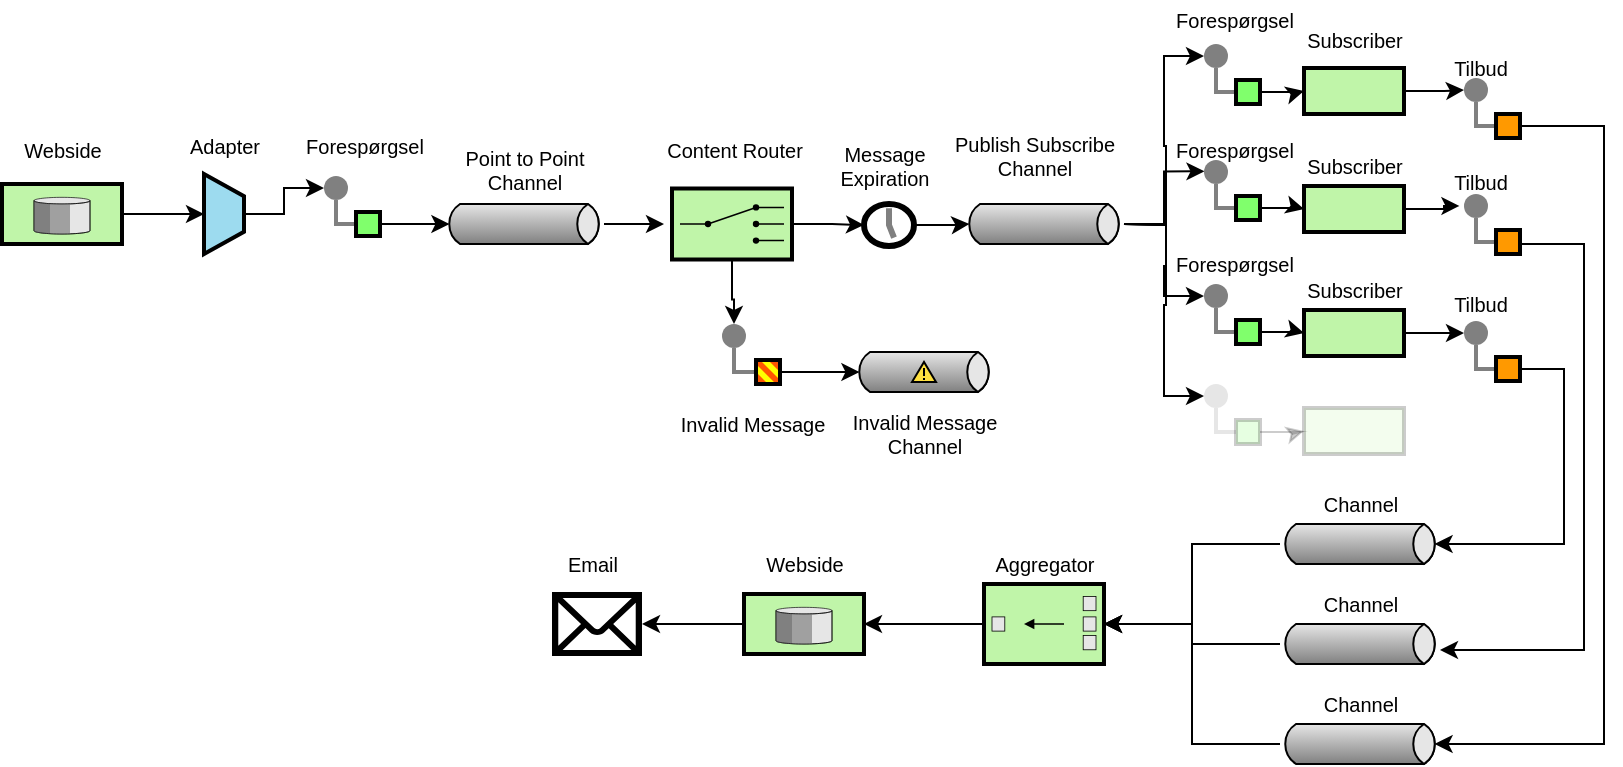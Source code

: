 <mxfile version="14.4.3" type="device"><diagram id="Y5RMMx_b9sql5WZ4Ck9Z" name="Side-1"><mxGraphModel dx="819" dy="506" grid="1" gridSize="10" guides="1" tooltips="1" connect="1" arrows="1" fold="1" page="1" pageScale="1" pageWidth="827" pageHeight="1169" math="0" shadow="0"><root><mxCell id="0"/><mxCell id="1" parent="0"/><mxCell id="D_-BSmP2f3RNDROS1Xhh-27" style="edgeStyle=orthogonalEdgeStyle;rounded=0;orthogonalLoop=1;jettySize=auto;html=1;entryX=0;entryY=0.5;entryDx=0;entryDy=0;entryPerimeter=0;fontSize=10;" edge="1" parent="1" source="jBWVNLwhhQIAX3Ns5rxC-2" target="jBWVNLwhhQIAX3Ns5rxC-3"><mxGeometry relative="1" as="geometry"/></mxCell><mxCell id="jBWVNLwhhQIAX3Ns5rxC-2" value="" style="strokeWidth=2;outlineConnect=0;dashed=0;align=center;fontSize=8;verticalLabelPosition=bottom;verticalAlign=top;shape=mxgraph.eip.message_store;fillColor=#c0f5a9" parent="1" vertex="1"><mxGeometry x="19" y="98" width="60" height="30" as="geometry"/></mxCell><mxCell id="D_-BSmP2f3RNDROS1Xhh-28" style="edgeStyle=orthogonalEdgeStyle;rounded=0;orthogonalLoop=1;jettySize=auto;html=1;entryX=0;entryY=0.5;entryDx=0;entryDy=0;fontSize=10;" edge="1" parent="1" source="jBWVNLwhhQIAX3Ns5rxC-3" target="jBWVNLwhhQIAX3Ns5rxC-5"><mxGeometry relative="1" as="geometry"/></mxCell><mxCell id="jBWVNLwhhQIAX3Ns5rxC-3" value="" style="strokeWidth=2;outlineConnect=0;dashed=0;align=center;html=1;fontSize=8;shape=mxgraph.eip.channel_adapter;fillColor=#9ddbef;" parent="1" vertex="1"><mxGeometry x="120" y="93" width="20" height="40" as="geometry"/></mxCell><mxCell id="jBWVNLwhhQIAX3Ns5rxC-4" value="" style="edgeStyle=orthogonalEdgeStyle;rounded=0;exitX=0;exitY=0.5;endArrow=none;dashed=0;html=1;strokeColor=#808080;strokeWidth=2;" parent="1" source="jBWVNLwhhQIAX3Ns5rxC-6" target="jBWVNLwhhQIAX3Ns5rxC-5" edge="1"><mxGeometry relative="1" as="geometry"/></mxCell><mxCell id="jBWVNLwhhQIAX3Ns5rxC-5" value="" style="strokeWidth=2;dashed=0;align=center;fontSize=8;shape=ellipse;fillColor=#808080;strokeColor=none;" parent="1" vertex="1"><mxGeometry x="180" y="94" width="12" height="12" as="geometry"/></mxCell><mxCell id="D_-BSmP2f3RNDROS1Xhh-29" style="edgeStyle=orthogonalEdgeStyle;rounded=0;orthogonalLoop=1;jettySize=auto;html=1;entryX=0;entryY=0.5;entryDx=2.7;entryDy=0;entryPerimeter=0;fontSize=10;" edge="1" parent="1" source="jBWVNLwhhQIAX3Ns5rxC-6" target="jBWVNLwhhQIAX3Ns5rxC-7"><mxGeometry relative="1" as="geometry"/></mxCell><mxCell id="jBWVNLwhhQIAX3Ns5rxC-6" value="" style="strokeWidth=2;dashed=0;align=center;fontSize=8;shape=rect;fillColor=#80FF6C;fontStyle=1;" parent="1" vertex="1"><mxGeometry x="196" y="112" width="12" height="12" as="geometry"/></mxCell><mxCell id="D_-BSmP2f3RNDROS1Xhh-31" style="edgeStyle=orthogonalEdgeStyle;rounded=0;orthogonalLoop=1;jettySize=auto;html=1;fontSize=10;" edge="1" parent="1" source="jBWVNLwhhQIAX3Ns5rxC-7"><mxGeometry relative="1" as="geometry"><mxPoint x="350" y="118" as="targetPoint"/></mxGeometry></mxCell><mxCell id="jBWVNLwhhQIAX3Ns5rxC-7" value="" style="strokeWidth=1;outlineConnect=0;dashed=0;align=center;html=1;fontSize=8;shape=mxgraph.eip.messageChannel;verticalLabelPosition=bottom;labelBackgroundColor=#ffffff;verticalAlign=top;" parent="1" vertex="1"><mxGeometry x="240" y="108" width="80" height="20" as="geometry"/></mxCell><mxCell id="D_-BSmP2f3RNDROS1Xhh-47" style="edgeStyle=orthogonalEdgeStyle;rounded=0;orthogonalLoop=1;jettySize=auto;html=1;entryX=0;entryY=0.5;entryDx=0;entryDy=0;entryPerimeter=0;fontSize=10;" edge="1" parent="1" source="jBWVNLwhhQIAX3Ns5rxC-10" target="D_-BSmP2f3RNDROS1Xhh-46"><mxGeometry relative="1" as="geometry"/></mxCell><mxCell id="D_-BSmP2f3RNDROS1Xhh-66" style="edgeStyle=orthogonalEdgeStyle;rounded=0;orthogonalLoop=1;jettySize=auto;html=1;entryX=0.5;entryY=0;entryDx=0;entryDy=0;endArrow=classic;endFill=1;fontSize=10;" edge="1" parent="1" source="jBWVNLwhhQIAX3Ns5rxC-10" target="jBWVNLwhhQIAX3Ns5rxC-15"><mxGeometry relative="1" as="geometry"/></mxCell><mxCell id="jBWVNLwhhQIAX3Ns5rxC-10" value="" style="strokeWidth=2;outlineConnect=0;dashed=0;align=center;fontSize=8;shape=mxgraph.eip.content_based_router;verticalLabelPosition=bottom;verticalAlign=top;fillColor=#c0f5a9;" parent="1" vertex="1"><mxGeometry x="354" y="100.25" width="60" height="35.5" as="geometry"/></mxCell><mxCell id="D_-BSmP2f3RNDROS1Xhh-33" style="edgeStyle=orthogonalEdgeStyle;rounded=0;orthogonalLoop=1;jettySize=auto;html=1;entryX=0;entryY=0.5;entryDx=0;entryDy=0;fontSize=10;" edge="1" parent="1" target="jBWVNLwhhQIAX3Ns5rxC-19"><mxGeometry relative="1" as="geometry"><mxPoint x="580" y="118" as="sourcePoint"/></mxGeometry></mxCell><mxCell id="D_-BSmP2f3RNDROS1Xhh-34" style="edgeStyle=orthogonalEdgeStyle;rounded=0;orthogonalLoop=1;jettySize=auto;html=1;entryX=0.289;entryY=1.034;entryDx=0;entryDy=0;entryPerimeter=0;fontSize=10;" edge="1" parent="1" target="D_-BSmP2f3RNDROS1Xhh-8"><mxGeometry relative="1" as="geometry"><mxPoint x="580" y="118" as="sourcePoint"/><Array as="points"><mxPoint x="600" y="118"/><mxPoint x="600" y="92"/></Array></mxGeometry></mxCell><mxCell id="D_-BSmP2f3RNDROS1Xhh-35" style="edgeStyle=orthogonalEdgeStyle;rounded=0;orthogonalLoop=1;jettySize=auto;html=1;entryX=0;entryY=0.5;entryDx=0;entryDy=0;fontSize=10;" edge="1" parent="1" target="jBWVNLwhhQIAX3Ns5rxC-26"><mxGeometry relative="1" as="geometry"><mxPoint x="580" y="118" as="sourcePoint"/></mxGeometry></mxCell><mxCell id="D_-BSmP2f3RNDROS1Xhh-36" style="edgeStyle=orthogonalEdgeStyle;rounded=0;orthogonalLoop=1;jettySize=auto;html=1;entryX=0;entryY=0.5;entryDx=0;entryDy=0;fontSize=10;" edge="1" parent="1" target="jBWVNLwhhQIAX3Ns5rxC-29"><mxGeometry relative="1" as="geometry"><mxPoint x="580" y="118" as="sourcePoint"/></mxGeometry></mxCell><mxCell id="jBWVNLwhhQIAX3Ns5rxC-11" value="" style="strokeWidth=1;outlineConnect=0;dashed=0;align=center;html=1;fontSize=8;shape=mxgraph.eip.messageChannel;verticalLabelPosition=bottom;labelBackgroundColor=#ffffff;verticalAlign=top;" parent="1" vertex="1"><mxGeometry x="500" y="108" width="80" height="20" as="geometry"/></mxCell><mxCell id="jBWVNLwhhQIAX3Ns5rxC-14" value="" style="edgeStyle=orthogonalEdgeStyle;rounded=0;exitX=0;exitY=0.5;endArrow=none;dashed=0;html=1;strokeColor=#808080;strokeWidth=2;" parent="1" source="jBWVNLwhhQIAX3Ns5rxC-16" target="jBWVNLwhhQIAX3Ns5rxC-15" edge="1"><mxGeometry relative="1" as="geometry"/></mxCell><mxCell id="jBWVNLwhhQIAX3Ns5rxC-15" value="" style="strokeWidth=2;dashed=0;align=center;fontSize=8;shape=ellipse;fillColor=#808080;strokeColor=none;" parent="1" vertex="1"><mxGeometry x="379" y="168" width="12" height="12" as="geometry"/></mxCell><mxCell id="D_-BSmP2f3RNDROS1Xhh-67" style="edgeStyle=orthogonalEdgeStyle;rounded=0;orthogonalLoop=1;jettySize=auto;html=1;entryX=0;entryY=0.5;entryDx=2.7;entryDy=0;entryPerimeter=0;endArrow=classic;endFill=1;fontSize=10;" edge="1" parent="1" source="jBWVNLwhhQIAX3Ns5rxC-16" target="jBWVNLwhhQIAX3Ns5rxC-17"><mxGeometry relative="1" as="geometry"/></mxCell><mxCell id="jBWVNLwhhQIAX3Ns5rxC-16" value="" style="strokeWidth=2;outlineConnect=0;dashed=0;align=center;fontSize=8;shape=mxgraph.eip.message_1;fillColor=#ff5500;fontStyle=1;" parent="1" vertex="1"><mxGeometry x="396" y="186" width="12" height="12" as="geometry"/></mxCell><mxCell id="jBWVNLwhhQIAX3Ns5rxC-17" value="" style="strokeWidth=1;outlineConnect=0;dashed=0;align=center;html=1;fontSize=8;shape=mxgraph.eip.invalidMessageChannel;verticalLabelPosition=bottom;labelBackgroundColor=#ffffff;verticalAlign=top;" parent="1" vertex="1"><mxGeometry x="445" y="182" width="70" height="20" as="geometry"/></mxCell><mxCell id="jBWVNLwhhQIAX3Ns5rxC-18" value="" style="edgeStyle=orthogonalEdgeStyle;rounded=0;exitX=0;exitY=0.5;endArrow=none;dashed=0;html=1;strokeColor=#808080;strokeWidth=2;" parent="1" source="jBWVNLwhhQIAX3Ns5rxC-20" target="jBWVNLwhhQIAX3Ns5rxC-19" edge="1"><mxGeometry relative="1" as="geometry"/></mxCell><mxCell id="jBWVNLwhhQIAX3Ns5rxC-19" value="" style="strokeWidth=2;dashed=0;align=center;fontSize=8;shape=ellipse;fillColor=#808080;strokeColor=none;" parent="1" vertex="1"><mxGeometry x="620" y="28" width="12" height="12" as="geometry"/></mxCell><mxCell id="D_-BSmP2f3RNDROS1Xhh-38" style="edgeStyle=orthogonalEdgeStyle;rounded=0;orthogonalLoop=1;jettySize=auto;html=1;entryX=0;entryY=0.5;entryDx=0;entryDy=0;fontSize=10;endArrow=classic;endFill=1;" edge="1" parent="1" source="jBWVNLwhhQIAX3Ns5rxC-20" target="jBWVNLwhhQIAX3Ns5rxC-31"><mxGeometry relative="1" as="geometry"/></mxCell><mxCell id="jBWVNLwhhQIAX3Ns5rxC-20" value="" style="strokeWidth=2;dashed=0;align=center;fontSize=8;shape=rect;fillColor=#80FF6C;fontStyle=1;" parent="1" vertex="1"><mxGeometry x="636" y="46" width="12" height="12" as="geometry"/></mxCell><mxCell id="jBWVNLwhhQIAX3Ns5rxC-21" value="" style="edgeStyle=orthogonalEdgeStyle;rounded=0;exitX=0;exitY=0.5;endArrow=none;dashed=0;html=1;strokeColor=#808080;strokeWidth=2;" parent="1" source="jBWVNLwhhQIAX3Ns5rxC-23" target="jBWVNLwhhQIAX3Ns5rxC-22" edge="1"><mxGeometry relative="1" as="geometry"/></mxCell><mxCell id="jBWVNLwhhQIAX3Ns5rxC-22" value="" style="strokeWidth=2;dashed=0;align=center;fontSize=8;shape=ellipse;fillColor=#808080;strokeColor=none;" parent="1" vertex="1"><mxGeometry x="620" y="86" width="12" height="12" as="geometry"/></mxCell><mxCell id="D_-BSmP2f3RNDROS1Xhh-40" style="edgeStyle=orthogonalEdgeStyle;rounded=0;orthogonalLoop=1;jettySize=auto;html=1;entryX=0;entryY=0.5;entryDx=0;entryDy=0;fontSize=10;" edge="1" parent="1" source="jBWVNLwhhQIAX3Ns5rxC-23" target="jBWVNLwhhQIAX3Ns5rxC-32"><mxGeometry relative="1" as="geometry"/></mxCell><mxCell id="jBWVNLwhhQIAX3Ns5rxC-23" value="" style="strokeWidth=2;dashed=0;align=center;fontSize=8;shape=rect;fillColor=#80FF6C;fontStyle=1;" parent="1" vertex="1"><mxGeometry x="636" y="104" width="12" height="12" as="geometry"/></mxCell><mxCell id="jBWVNLwhhQIAX3Ns5rxC-25" value="" style="edgeStyle=orthogonalEdgeStyle;rounded=0;exitX=0;exitY=0.5;endArrow=none;dashed=0;html=1;strokeColor=#808080;strokeWidth=2;" parent="1" source="jBWVNLwhhQIAX3Ns5rxC-27" target="jBWVNLwhhQIAX3Ns5rxC-26" edge="1"><mxGeometry relative="1" as="geometry"/></mxCell><mxCell id="jBWVNLwhhQIAX3Ns5rxC-26" value="" style="strokeWidth=2;dashed=0;align=center;fontSize=8;shape=ellipse;fillColor=#808080;strokeColor=none;" parent="1" vertex="1"><mxGeometry x="620" y="148" width="12" height="12" as="geometry"/></mxCell><mxCell id="D_-BSmP2f3RNDROS1Xhh-41" style="edgeStyle=orthogonalEdgeStyle;rounded=0;orthogonalLoop=1;jettySize=auto;html=1;entryX=0;entryY=0.5;entryDx=0;entryDy=0;fontSize=10;" edge="1" parent="1" source="jBWVNLwhhQIAX3Ns5rxC-27" target="jBWVNLwhhQIAX3Ns5rxC-33"><mxGeometry relative="1" as="geometry"/></mxCell><mxCell id="jBWVNLwhhQIAX3Ns5rxC-27" value="" style="strokeWidth=2;dashed=0;align=center;fontSize=8;shape=rect;fillColor=#80FF6C;fontStyle=1;" parent="1" vertex="1"><mxGeometry x="636" y="166" width="12" height="12" as="geometry"/></mxCell><mxCell id="jBWVNLwhhQIAX3Ns5rxC-28" value="" style="edgeStyle=orthogonalEdgeStyle;rounded=0;exitX=0;exitY=0.5;endArrow=none;dashed=0;html=1;strokeColor=#808080;strokeWidth=2;textOpacity=20;opacity=20;" parent="1" source="jBWVNLwhhQIAX3Ns5rxC-30" target="jBWVNLwhhQIAX3Ns5rxC-29" edge="1"><mxGeometry relative="1" as="geometry"/></mxCell><mxCell id="jBWVNLwhhQIAX3Ns5rxC-29" value="" style="strokeWidth=2;dashed=0;align=center;fontSize=8;shape=ellipse;fillColor=#808080;strokeColor=none;textOpacity=20;opacity=20;" parent="1" vertex="1"><mxGeometry x="620" y="198" width="12" height="12" as="geometry"/></mxCell><mxCell id="D_-BSmP2f3RNDROS1Xhh-59" style="edgeStyle=orthogonalEdgeStyle;rounded=0;orthogonalLoop=1;jettySize=auto;html=1;entryX=0;entryY=0.5;entryDx=0;entryDy=0;endArrow=classic;endFill=1;fontSize=10;opacity=20;" edge="1" parent="1" source="jBWVNLwhhQIAX3Ns5rxC-30" target="jBWVNLwhhQIAX3Ns5rxC-34"><mxGeometry relative="1" as="geometry"/></mxCell><mxCell id="jBWVNLwhhQIAX3Ns5rxC-30" value="" style="strokeWidth=2;dashed=0;align=center;fontSize=8;shape=rect;fillColor=#80FF6C;fontStyle=1;textOpacity=20;opacity=20;" parent="1" vertex="1"><mxGeometry x="636" y="216" width="12" height="12" as="geometry"/></mxCell><mxCell id="D_-BSmP2f3RNDROS1Xhh-50" style="edgeStyle=orthogonalEdgeStyle;rounded=0;orthogonalLoop=1;jettySize=auto;html=1;entryX=0;entryY=0.5;entryDx=0;entryDy=0;fontSize=10;" edge="1" parent="1" source="jBWVNLwhhQIAX3Ns5rxC-31" target="jBWVNLwhhQIAX3Ns5rxC-36"><mxGeometry relative="1" as="geometry"/></mxCell><mxCell id="jBWVNLwhhQIAX3Ns5rxC-31" value="" style="strokeWidth=2;dashed=0;align=center;fontSize=8;shape=rect;fillColor=#c0f5a9;verticalLabelPosition=bottom;verticalAlign=top;" parent="1" vertex="1"><mxGeometry x="670" y="40" width="50" height="23" as="geometry"/></mxCell><mxCell id="D_-BSmP2f3RNDROS1Xhh-52" style="edgeStyle=orthogonalEdgeStyle;rounded=0;orthogonalLoop=1;jettySize=auto;html=1;entryX=0.243;entryY=1.098;entryDx=0;entryDy=0;entryPerimeter=0;fontSize=10;" edge="1" parent="1" source="jBWVNLwhhQIAX3Ns5rxC-32" target="D_-BSmP2f3RNDROS1Xhh-13"><mxGeometry relative="1" as="geometry"/></mxCell><mxCell id="jBWVNLwhhQIAX3Ns5rxC-32" value="" style="strokeWidth=2;dashed=0;align=center;fontSize=8;shape=rect;fillColor=#c0f5a9;verticalLabelPosition=bottom;verticalAlign=top;" parent="1" vertex="1"><mxGeometry x="670" y="99" width="50" height="23" as="geometry"/></mxCell><mxCell id="D_-BSmP2f3RNDROS1Xhh-54" style="edgeStyle=orthogonalEdgeStyle;rounded=0;orthogonalLoop=1;jettySize=auto;html=1;entryX=0;entryY=0.5;entryDx=0;entryDy=0;fontSize=10;" edge="1" parent="1" source="jBWVNLwhhQIAX3Ns5rxC-33" target="jBWVNLwhhQIAX3Ns5rxC-42"><mxGeometry relative="1" as="geometry"/></mxCell><mxCell id="jBWVNLwhhQIAX3Ns5rxC-33" value="" style="strokeWidth=2;dashed=0;align=center;fontSize=8;shape=rect;fillColor=#c0f5a9;verticalLabelPosition=bottom;verticalAlign=top;" parent="1" vertex="1"><mxGeometry x="670" y="161" width="50" height="23" as="geometry"/></mxCell><mxCell id="jBWVNLwhhQIAX3Ns5rxC-34" value="" style="strokeWidth=2;dashed=0;align=center;fontSize=8;shape=rect;fillColor=#c0f5a9;verticalLabelPosition=bottom;verticalAlign=top;textOpacity=20;opacity=20;" parent="1" vertex="1"><mxGeometry x="670" y="210" width="50" height="23" as="geometry"/></mxCell><mxCell id="jBWVNLwhhQIAX3Ns5rxC-35" value="" style="edgeStyle=orthogonalEdgeStyle;rounded=0;exitX=0;exitY=0.5;endArrow=none;dashed=0;html=1;strokeColor=#808080;strokeWidth=2;" parent="1" source="jBWVNLwhhQIAX3Ns5rxC-37" target="jBWVNLwhhQIAX3Ns5rxC-36" edge="1"><mxGeometry relative="1" as="geometry"/></mxCell><mxCell id="jBWVNLwhhQIAX3Ns5rxC-36" value="" style="strokeWidth=2;dashed=0;align=center;fontSize=8;shape=ellipse;fillColor=#808080;strokeColor=none;" parent="1" vertex="1"><mxGeometry x="750" y="45" width="12" height="12" as="geometry"/></mxCell><mxCell id="D_-BSmP2f3RNDROS1Xhh-55" style="edgeStyle=orthogonalEdgeStyle;rounded=0;orthogonalLoop=1;jettySize=auto;html=1;entryX=1;entryY=0.5;entryDx=-2.7;entryDy=0;entryPerimeter=0;endArrow=classic;endFill=1;fontSize=10;" edge="1" parent="1" source="jBWVNLwhhQIAX3Ns5rxC-37" target="jBWVNLwhhQIAX3Ns5rxC-50"><mxGeometry relative="1" as="geometry"><Array as="points"><mxPoint x="820" y="69"/><mxPoint x="820" y="378"/></Array></mxGeometry></mxCell><mxCell id="jBWVNLwhhQIAX3Ns5rxC-37" value="" style="strokeWidth=2;dashed=0;align=center;fontSize=8;shape=rect;fillColor=#ff9900;strokeColor=#000000;fontStyle=1;" parent="1" vertex="1"><mxGeometry x="766" y="63" width="12" height="12" as="geometry"/></mxCell><mxCell id="jBWVNLwhhQIAX3Ns5rxC-38" value="" style="edgeStyle=orthogonalEdgeStyle;rounded=0;exitX=0;exitY=0.5;endArrow=none;dashed=0;html=1;strokeColor=#808080;strokeWidth=2;" parent="1" source="jBWVNLwhhQIAX3Ns5rxC-40" target="jBWVNLwhhQIAX3Ns5rxC-39" edge="1"><mxGeometry relative="1" as="geometry"/></mxCell><mxCell id="jBWVNLwhhQIAX3Ns5rxC-39" value="" style="strokeWidth=2;dashed=0;align=center;fontSize=8;shape=ellipse;fillColor=#808080;strokeColor=none;" parent="1" vertex="1"><mxGeometry x="750" y="103" width="12" height="12" as="geometry"/></mxCell><mxCell id="D_-BSmP2f3RNDROS1Xhh-56" style="edgeStyle=orthogonalEdgeStyle;rounded=0;orthogonalLoop=1;jettySize=auto;html=1;endArrow=classic;endFill=1;fontSize=10;" edge="1" parent="1" target="jBWVNLwhhQIAX3Ns5rxC-49"><mxGeometry relative="1" as="geometry"><mxPoint x="740" y="331" as="targetPoint"/><mxPoint x="768" y="128.0" as="sourcePoint"/><Array as="points"><mxPoint x="810" y="128"/><mxPoint x="810" y="331"/></Array></mxGeometry></mxCell><mxCell id="jBWVNLwhhQIAX3Ns5rxC-40" value="" style="strokeWidth=2;dashed=0;align=center;fontSize=8;shape=rect;fillColor=#ff9900;strokeColor=#000000;fontStyle=1;" parent="1" vertex="1"><mxGeometry x="766" y="121" width="12" height="12" as="geometry"/></mxCell><mxCell id="jBWVNLwhhQIAX3Ns5rxC-41" value="" style="edgeStyle=orthogonalEdgeStyle;rounded=0;exitX=0;exitY=0.5;endArrow=none;dashed=0;html=1;strokeColor=#808080;strokeWidth=2;" parent="1" source="jBWVNLwhhQIAX3Ns5rxC-43" target="jBWVNLwhhQIAX3Ns5rxC-42" edge="1"><mxGeometry relative="1" as="geometry"/></mxCell><mxCell id="jBWVNLwhhQIAX3Ns5rxC-42" value="" style="strokeWidth=2;dashed=0;align=center;fontSize=8;shape=ellipse;fillColor=#808080;strokeColor=none;" parent="1" vertex="1"><mxGeometry x="750" y="166.5" width="12" height="12" as="geometry"/></mxCell><mxCell id="D_-BSmP2f3RNDROS1Xhh-57" style="edgeStyle=orthogonalEdgeStyle;rounded=0;orthogonalLoop=1;jettySize=auto;html=1;entryX=1;entryY=0.5;entryDx=-2.7;entryDy=0;entryPerimeter=0;endArrow=classic;endFill=1;fontSize=10;" edge="1" parent="1" source="jBWVNLwhhQIAX3Ns5rxC-43" target="jBWVNLwhhQIAX3Ns5rxC-48"><mxGeometry relative="1" as="geometry"><Array as="points"><mxPoint x="800" y="190"/><mxPoint x="800" y="278"/></Array></mxGeometry></mxCell><mxCell id="jBWVNLwhhQIAX3Ns5rxC-43" value="" style="strokeWidth=2;dashed=0;align=center;fontSize=8;shape=rect;fillColor=#ff9900;strokeColor=#000000;fontStyle=1;" parent="1" vertex="1"><mxGeometry x="766" y="184.5" width="12" height="12" as="geometry"/></mxCell><mxCell id="D_-BSmP2f3RNDROS1Xhh-60" style="edgeStyle=orthogonalEdgeStyle;rounded=0;orthogonalLoop=1;jettySize=auto;html=1;entryX=0;entryY=0.5;entryDx=0;entryDy=0;entryPerimeter=0;endArrow=classic;endFill=1;fontSize=10;" edge="1" parent="1" source="jBWVNLwhhQIAX3Ns5rxC-48" target="jBWVNLwhhQIAX3Ns5rxC-51"><mxGeometry relative="1" as="geometry"/></mxCell><mxCell id="jBWVNLwhhQIAX3Ns5rxC-48" value="" style="strokeWidth=1;outlineConnect=0;dashed=0;align=center;html=1;fontSize=8;shape=mxgraph.eip.messageChannel;verticalLabelPosition=bottom;labelBackgroundColor=#ffffff;verticalAlign=top;" parent="1" vertex="1"><mxGeometry x="658" y="268" width="80" height="20" as="geometry"/></mxCell><mxCell id="D_-BSmP2f3RNDROS1Xhh-61" style="edgeStyle=orthogonalEdgeStyle;rounded=0;orthogonalLoop=1;jettySize=auto;html=1;entryX=0;entryY=0.5;entryDx=0;entryDy=0;entryPerimeter=0;endArrow=classic;endFill=1;fontSize=10;" edge="1" parent="1" source="jBWVNLwhhQIAX3Ns5rxC-49" target="jBWVNLwhhQIAX3Ns5rxC-51"><mxGeometry relative="1" as="geometry"/></mxCell><mxCell id="jBWVNLwhhQIAX3Ns5rxC-49" value="" style="strokeWidth=1;outlineConnect=0;dashed=0;align=center;html=1;fontSize=8;shape=mxgraph.eip.messageChannel;verticalLabelPosition=bottom;labelBackgroundColor=#ffffff;verticalAlign=top;" parent="1" vertex="1"><mxGeometry x="658" y="318" width="80" height="20" as="geometry"/></mxCell><mxCell id="D_-BSmP2f3RNDROS1Xhh-62" style="edgeStyle=orthogonalEdgeStyle;rounded=0;orthogonalLoop=1;jettySize=auto;html=1;entryX=0;entryY=0.5;entryDx=0;entryDy=0;entryPerimeter=0;endArrow=classic;endFill=1;fontSize=10;" edge="1" parent="1" source="jBWVNLwhhQIAX3Ns5rxC-50" target="jBWVNLwhhQIAX3Ns5rxC-51"><mxGeometry relative="1" as="geometry"/></mxCell><mxCell id="jBWVNLwhhQIAX3Ns5rxC-50" value="" style="strokeWidth=1;outlineConnect=0;dashed=0;align=center;html=1;fontSize=8;shape=mxgraph.eip.messageChannel;verticalLabelPosition=bottom;labelBackgroundColor=#ffffff;verticalAlign=top;" parent="1" vertex="1"><mxGeometry x="658" y="368" width="80" height="20" as="geometry"/></mxCell><mxCell id="D_-BSmP2f3RNDROS1Xhh-63" style="edgeStyle=orthogonalEdgeStyle;rounded=0;orthogonalLoop=1;jettySize=auto;html=1;entryX=1;entryY=0.5;entryDx=0;entryDy=0;entryPerimeter=0;endArrow=classic;endFill=1;fontSize=10;" edge="1" parent="1" source="jBWVNLwhhQIAX3Ns5rxC-51" target="jBWVNLwhhQIAX3Ns5rxC-52"><mxGeometry relative="1" as="geometry"/></mxCell><mxCell id="jBWVNLwhhQIAX3Ns5rxC-51" value="" style="strokeWidth=2;outlineConnect=0;dashed=0;align=center;fontSize=8;fillColor=#c0f5a9;verticalLabelPosition=bottom;verticalAlign=top;shape=mxgraph.eip.aggregator;flipV=0;rotation=-180;" parent="1" vertex="1"><mxGeometry x="510" y="298" width="60" height="40" as="geometry"/></mxCell><mxCell id="D_-BSmP2f3RNDROS1Xhh-64" style="edgeStyle=orthogonalEdgeStyle;rounded=0;orthogonalLoop=1;jettySize=auto;html=1;entryX=1;entryY=0.5;entryDx=0;entryDy=0;entryPerimeter=0;endArrow=classic;endFill=1;fontSize=10;" edge="1" parent="1" source="jBWVNLwhhQIAX3Ns5rxC-52" target="D_-BSmP2f3RNDROS1Xhh-20"><mxGeometry relative="1" as="geometry"/></mxCell><mxCell id="jBWVNLwhhQIAX3Ns5rxC-52" value="" style="strokeWidth=2;outlineConnect=0;dashed=0;align=center;fontSize=8;verticalLabelPosition=bottom;verticalAlign=top;shape=mxgraph.eip.message_store;fillColor=#c0f5a9" parent="1" vertex="1"><mxGeometry x="390" y="303" width="60" height="30" as="geometry"/></mxCell><mxCell id="D_-BSmP2f3RNDROS1Xhh-1" value="Webside" style="text;html=1;align=center;verticalAlign=middle;resizable=0;points=[];autosize=1;fontSize=10;" vertex="1" parent="1"><mxGeometry x="24" y="71" width="50" height="20" as="geometry"/></mxCell><mxCell id="D_-BSmP2f3RNDROS1Xhh-2" value="Adapter" style="text;html=1;align=center;verticalAlign=middle;resizable=0;points=[];autosize=1;fontSize=10;" vertex="1" parent="1"><mxGeometry x="105" y="69" width="50" height="20" as="geometry"/></mxCell><mxCell id="D_-BSmP2f3RNDROS1Xhh-3" value="Forespørgsel" style="text;html=1;align=center;verticalAlign=middle;resizable=0;points=[];autosize=1;fontSize=10;" vertex="1" parent="1"><mxGeometry x="165" y="69" width="70" height="20" as="geometry"/></mxCell><mxCell id="D_-BSmP2f3RNDROS1Xhh-4" value="Point to Point &lt;br&gt;Channel" style="text;html=1;align=center;verticalAlign=middle;resizable=0;points=[];autosize=1;fontSize=10;" vertex="1" parent="1"><mxGeometry x="245" y="76" width="70" height="30" as="geometry"/></mxCell><mxCell id="D_-BSmP2f3RNDROS1Xhh-5" value="Content Router" style="text;html=1;align=center;verticalAlign=middle;resizable=0;points=[];autosize=1;fontSize=10;" vertex="1" parent="1"><mxGeometry x="345" y="71" width="80" height="20" as="geometry"/></mxCell><mxCell id="D_-BSmP2f3RNDROS1Xhh-6" value="Publish Subscribe&lt;br&gt;Channel" style="text;html=1;align=center;verticalAlign=middle;resizable=0;points=[];autosize=1;fontSize=10;" vertex="1" parent="1"><mxGeometry x="485" y="69" width="100" height="30" as="geometry"/></mxCell><mxCell id="D_-BSmP2f3RNDROS1Xhh-7" value="Forespørgsel" style="text;html=1;align=center;verticalAlign=middle;resizable=0;points=[];autosize=1;fontSize=10;" vertex="1" parent="1"><mxGeometry x="600" y="6" width="70" height="20" as="geometry"/></mxCell><mxCell id="D_-BSmP2f3RNDROS1Xhh-8" value="Forespørgsel" style="text;html=1;align=center;verticalAlign=middle;resizable=0;points=[];autosize=1;fontSize=10;" vertex="1" parent="1"><mxGeometry x="600" y="71" width="70" height="20" as="geometry"/></mxCell><mxCell id="D_-BSmP2f3RNDROS1Xhh-9" value="Forespørgsel" style="text;html=1;align=center;verticalAlign=middle;resizable=0;points=[];autosize=1;fontSize=10;" vertex="1" parent="1"><mxGeometry x="600" y="128" width="70" height="20" as="geometry"/></mxCell><mxCell id="D_-BSmP2f3RNDROS1Xhh-11" value="Subscriber" style="text;html=1;align=center;verticalAlign=middle;resizable=0;points=[];autosize=1;fontSize=10;" vertex="1" parent="1"><mxGeometry x="665" y="16" width="60" height="20" as="geometry"/></mxCell><mxCell id="D_-BSmP2f3RNDROS1Xhh-12" value="Tilbud" style="text;html=1;align=center;verticalAlign=middle;resizable=0;points=[];autosize=1;fontSize=10;" vertex="1" parent="1"><mxGeometry x="738" y="30" width="40" height="20" as="geometry"/></mxCell><mxCell id="D_-BSmP2f3RNDROS1Xhh-13" value="Tilbud" style="text;html=1;align=center;verticalAlign=middle;resizable=0;points=[];autosize=1;fontSize=10;" vertex="1" parent="1"><mxGeometry x="738" y="87" width="40" height="20" as="geometry"/></mxCell><mxCell id="D_-BSmP2f3RNDROS1Xhh-14" value="Tilbud" style="text;html=1;align=center;verticalAlign=middle;resizable=0;points=[];autosize=1;fontSize=10;" vertex="1" parent="1"><mxGeometry x="738" y="148" width="40" height="20" as="geometry"/></mxCell><mxCell id="D_-BSmP2f3RNDROS1Xhh-15" value="Invalid Message&lt;br&gt;Channel" style="text;html=1;align=center;verticalAlign=middle;resizable=0;points=[];autosize=1;fontSize=10;" vertex="1" parent="1"><mxGeometry x="435" y="208" width="90" height="30" as="geometry"/></mxCell><mxCell id="D_-BSmP2f3RNDROS1Xhh-16" value="Invalid Message" style="text;html=1;align=center;verticalAlign=middle;resizable=0;points=[];autosize=1;fontSize=10;" vertex="1" parent="1"><mxGeometry x="349" y="208" width="90" height="20" as="geometry"/></mxCell><mxCell id="D_-BSmP2f3RNDROS1Xhh-17" value="Channel" style="text;html=1;align=center;verticalAlign=middle;resizable=0;points=[];autosize=1;fontSize=10;" vertex="1" parent="1"><mxGeometry x="673" y="248" width="50" height="20" as="geometry"/></mxCell><mxCell id="D_-BSmP2f3RNDROS1Xhh-18" value="Channel" style="text;html=1;align=center;verticalAlign=middle;resizable=0;points=[];autosize=1;fontSize=10;" vertex="1" parent="1"><mxGeometry x="673" y="298" width="50" height="20" as="geometry"/></mxCell><mxCell id="D_-BSmP2f3RNDROS1Xhh-19" value="Channel" style="text;html=1;align=center;verticalAlign=middle;resizable=0;points=[];autosize=1;fontSize=10;" vertex="1" parent="1"><mxGeometry x="673" y="348" width="50" height="20" as="geometry"/></mxCell><mxCell id="D_-BSmP2f3RNDROS1Xhh-20" value="" style="shape=mxgraph.signs.tech.mail;html=1;pointerEvents=1;fillColor=#000000;strokeColor=none;verticalLabelPosition=bottom;verticalAlign=top;align=center;fontSize=10;" vertex="1" parent="1"><mxGeometry x="294" y="302" width="45" height="32" as="geometry"/></mxCell><mxCell id="D_-BSmP2f3RNDROS1Xhh-21" value="Webside" style="text;html=1;align=center;verticalAlign=middle;resizable=0;points=[];autosize=1;fontSize=10;" vertex="1" parent="1"><mxGeometry x="395" y="278" width="50" height="20" as="geometry"/></mxCell><mxCell id="D_-BSmP2f3RNDROS1Xhh-22" value="Email" style="text;html=1;align=center;verticalAlign=middle;resizable=0;points=[];autosize=1;fontSize=10;" vertex="1" parent="1"><mxGeometry x="294" y="278" width="40" height="20" as="geometry"/></mxCell><mxCell id="D_-BSmP2f3RNDROS1Xhh-23" value="Aggregator" style="text;html=1;align=center;verticalAlign=middle;resizable=0;points=[];autosize=1;fontSize=10;" vertex="1" parent="1"><mxGeometry x="505" y="278" width="70" height="20" as="geometry"/></mxCell><mxCell id="D_-BSmP2f3RNDROS1Xhh-42" value="Subscriber" style="text;html=1;align=center;verticalAlign=middle;resizable=0;points=[];autosize=1;fontSize=10;" vertex="1" parent="1"><mxGeometry x="665" y="79" width="60" height="20" as="geometry"/></mxCell><mxCell id="D_-BSmP2f3RNDROS1Xhh-43" value="Subscriber" style="text;html=1;align=center;verticalAlign=middle;resizable=0;points=[];autosize=1;fontSize=10;" vertex="1" parent="1"><mxGeometry x="665" y="141" width="60" height="20" as="geometry"/></mxCell><mxCell id="D_-BSmP2f3RNDROS1Xhh-48" style="edgeStyle=orthogonalEdgeStyle;rounded=0;orthogonalLoop=1;jettySize=auto;html=1;entryX=0;entryY=0.5;entryDx=2.7;entryDy=0;entryPerimeter=0;fontSize=10;" edge="1" parent="1" source="D_-BSmP2f3RNDROS1Xhh-46" target="jBWVNLwhhQIAX3Ns5rxC-11"><mxGeometry relative="1" as="geometry"/></mxCell><mxCell id="D_-BSmP2f3RNDROS1Xhh-46" value="" style="strokeWidth=3;outlineConnect=0;dashed=0;align=center;fontSize=8;shape=mxgraph.eip.messExp;html=1;verticalLabelPosition=bottom;verticalAlign=top" vertex="1" parent="1"><mxGeometry x="450" y="108" width="25" height="21" as="geometry"/></mxCell><mxCell id="D_-BSmP2f3RNDROS1Xhh-49" value="Message &lt;br&gt;Expiration" style="text;html=1;align=center;verticalAlign=middle;resizable=0;points=[];autosize=1;fontSize=10;" vertex="1" parent="1"><mxGeometry x="430" y="74" width="60" height="30" as="geometry"/></mxCell></root></mxGraphModel></diagram></mxfile>